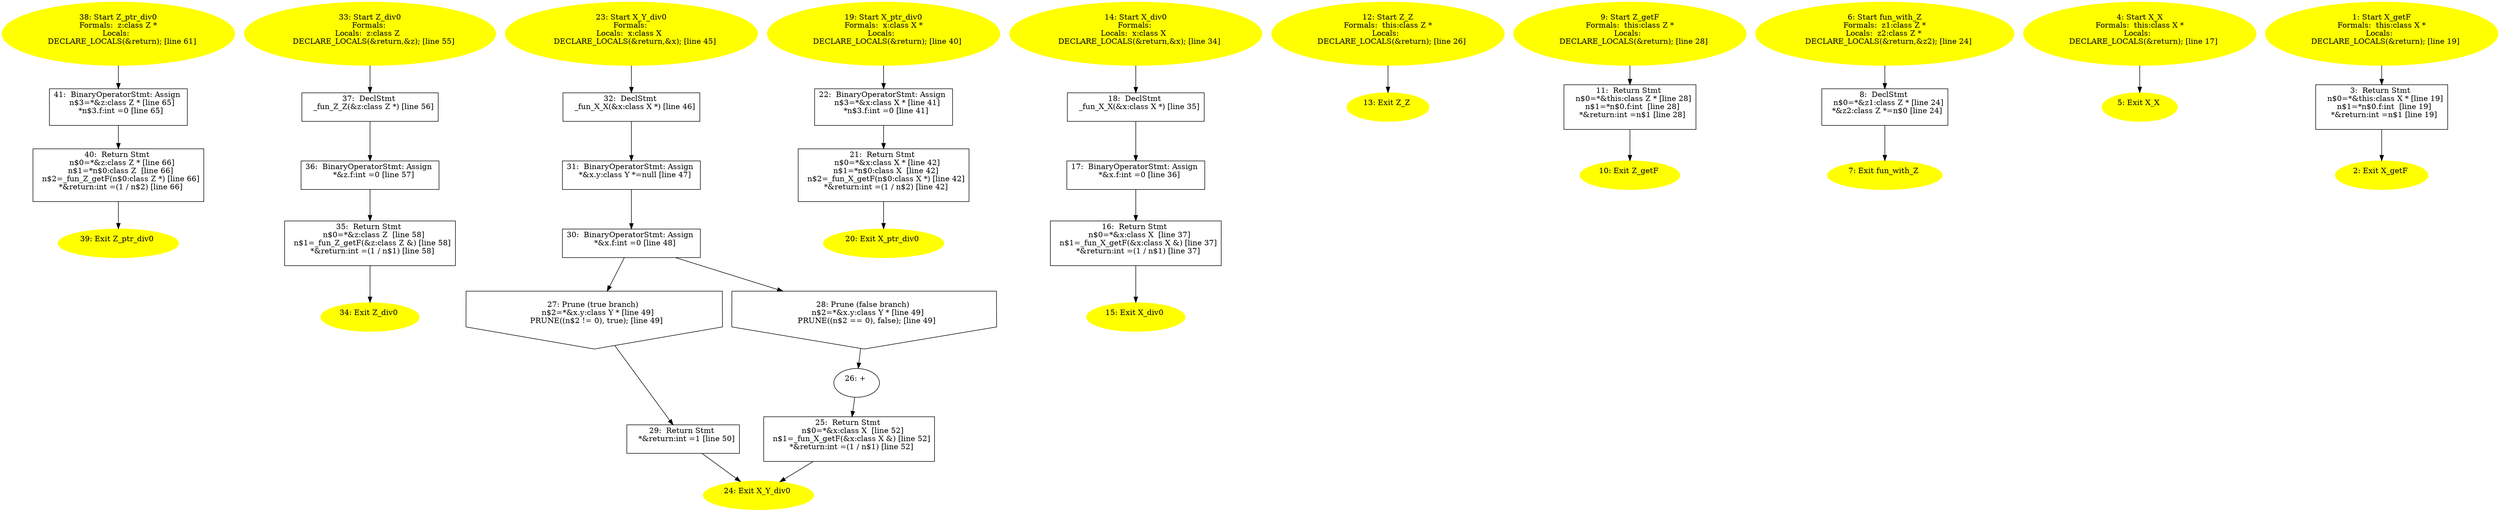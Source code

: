 /* @generated */
digraph iCFG {
41 [label="41:  BinaryOperatorStmt: Assign \n   n$3=*&z:class Z * [line 65]\n  *n$3.f:int =0 [line 65]\n " shape="box"]
	

	 41 -> 40 ;
40 [label="40:  Return Stmt \n   n$0=*&z:class Z * [line 66]\n  n$1=*n$0:class Z  [line 66]\n  n$2=_fun_Z_getF(n$0:class Z *) [line 66]\n  *&return:int =(1 / n$2) [line 66]\n " shape="box"]
	

	 40 -> 39 ;
39 [label="39: Exit Z_ptr_div0 \n  " color=yellow style=filled]
	

38 [label="38: Start Z_ptr_div0\nFormals:  z:class Z *\nLocals:  \n   DECLARE_LOCALS(&return); [line 61]\n " color=yellow style=filled]
	

	 38 -> 41 ;
37 [label="37:  DeclStmt \n   _fun_Z_Z(&z:class Z *) [line 56]\n " shape="box"]
	

	 37 -> 36 ;
36 [label="36:  BinaryOperatorStmt: Assign \n   *&z.f:int =0 [line 57]\n " shape="box"]
	

	 36 -> 35 ;
35 [label="35:  Return Stmt \n   n$0=*&z:class Z  [line 58]\n  n$1=_fun_Z_getF(&z:class Z &) [line 58]\n  *&return:int =(1 / n$1) [line 58]\n " shape="box"]
	

	 35 -> 34 ;
34 [label="34: Exit Z_div0 \n  " color=yellow style=filled]
	

33 [label="33: Start Z_div0\nFormals: \nLocals:  z:class Z  \n   DECLARE_LOCALS(&return,&z); [line 55]\n " color=yellow style=filled]
	

	 33 -> 37 ;
32 [label="32:  DeclStmt \n   _fun_X_X(&x:class X *) [line 46]\n " shape="box"]
	

	 32 -> 31 ;
31 [label="31:  BinaryOperatorStmt: Assign \n   *&x.y:class Y *=null [line 47]\n " shape="box"]
	

	 31 -> 30 ;
30 [label="30:  BinaryOperatorStmt: Assign \n   *&x.f:int =0 [line 48]\n " shape="box"]
	

	 30 -> 27 ;
	 30 -> 28 ;
29 [label="29:  Return Stmt \n   *&return:int =1 [line 50]\n " shape="box"]
	

	 29 -> 24 ;
28 [label="28: Prune (false branch) \n   n$2=*&x.y:class Y * [line 49]\n  PRUNE((n$2 == 0), false); [line 49]\n " shape="invhouse"]
	

	 28 -> 26 ;
27 [label="27: Prune (true branch) \n   n$2=*&x.y:class Y * [line 49]\n  PRUNE((n$2 != 0), true); [line 49]\n " shape="invhouse"]
	

	 27 -> 29 ;
26 [label="26: + \n  " ]
	

	 26 -> 25 ;
25 [label="25:  Return Stmt \n   n$0=*&x:class X  [line 52]\n  n$1=_fun_X_getF(&x:class X &) [line 52]\n  *&return:int =(1 / n$1) [line 52]\n " shape="box"]
	

	 25 -> 24 ;
24 [label="24: Exit X_Y_div0 \n  " color=yellow style=filled]
	

23 [label="23: Start X_Y_div0\nFormals: \nLocals:  x:class X  \n   DECLARE_LOCALS(&return,&x); [line 45]\n " color=yellow style=filled]
	

	 23 -> 32 ;
22 [label="22:  BinaryOperatorStmt: Assign \n   n$3=*&x:class X * [line 41]\n  *n$3.f:int =0 [line 41]\n " shape="box"]
	

	 22 -> 21 ;
21 [label="21:  Return Stmt \n   n$0=*&x:class X * [line 42]\n  n$1=*n$0:class X  [line 42]\n  n$2=_fun_X_getF(n$0:class X *) [line 42]\n  *&return:int =(1 / n$2) [line 42]\n " shape="box"]
	

	 21 -> 20 ;
20 [label="20: Exit X_ptr_div0 \n  " color=yellow style=filled]
	

19 [label="19: Start X_ptr_div0\nFormals:  x:class X *\nLocals:  \n   DECLARE_LOCALS(&return); [line 40]\n " color=yellow style=filled]
	

	 19 -> 22 ;
18 [label="18:  DeclStmt \n   _fun_X_X(&x:class X *) [line 35]\n " shape="box"]
	

	 18 -> 17 ;
17 [label="17:  BinaryOperatorStmt: Assign \n   *&x.f:int =0 [line 36]\n " shape="box"]
	

	 17 -> 16 ;
16 [label="16:  Return Stmt \n   n$0=*&x:class X  [line 37]\n  n$1=_fun_X_getF(&x:class X &) [line 37]\n  *&return:int =(1 / n$1) [line 37]\n " shape="box"]
	

	 16 -> 15 ;
15 [label="15: Exit X_div0 \n  " color=yellow style=filled]
	

14 [label="14: Start X_div0\nFormals: \nLocals:  x:class X  \n   DECLARE_LOCALS(&return,&x); [line 34]\n " color=yellow style=filled]
	

	 14 -> 18 ;
13 [label="13: Exit Z_Z \n  " color=yellow style=filled]
	

12 [label="12: Start Z_Z\nFormals:  this:class Z *\nLocals:  \n   DECLARE_LOCALS(&return); [line 26]\n " color=yellow style=filled]
	

	 12 -> 13 ;
11 [label="11:  Return Stmt \n   n$0=*&this:class Z * [line 28]\n  n$1=*n$0.f:int  [line 28]\n  *&return:int =n$1 [line 28]\n " shape="box"]
	

	 11 -> 10 ;
10 [label="10: Exit Z_getF \n  " color=yellow style=filled]
	

9 [label="9: Start Z_getF\nFormals:  this:class Z *\nLocals:  \n   DECLARE_LOCALS(&return); [line 28]\n " color=yellow style=filled]
	

	 9 -> 11 ;
8 [label="8:  DeclStmt \n   n$0=*&z1:class Z * [line 24]\n  *&z2:class Z *=n$0 [line 24]\n " shape="box"]
	

	 8 -> 7 ;
7 [label="7: Exit fun_with_Z \n  " color=yellow style=filled]
	

6 [label="6: Start fun_with_Z\nFormals:  z1:class Z *\nLocals:  z2:class Z * \n   DECLARE_LOCALS(&return,&z2); [line 24]\n " color=yellow style=filled]
	

	 6 -> 8 ;
5 [label="5: Exit X_X \n  " color=yellow style=filled]
	

4 [label="4: Start X_X\nFormals:  this:class X *\nLocals:  \n   DECLARE_LOCALS(&return); [line 17]\n " color=yellow style=filled]
	

	 4 -> 5 ;
3 [label="3:  Return Stmt \n   n$0=*&this:class X * [line 19]\n  n$1=*n$0.f:int  [line 19]\n  *&return:int =n$1 [line 19]\n " shape="box"]
	

	 3 -> 2 ;
2 [label="2: Exit X_getF \n  " color=yellow style=filled]
	

1 [label="1: Start X_getF\nFormals:  this:class X *\nLocals:  \n   DECLARE_LOCALS(&return); [line 19]\n " color=yellow style=filled]
	

	 1 -> 3 ;
}
